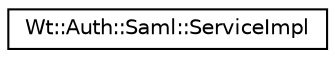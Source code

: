 digraph "Graphical Class Hierarchy"
{
 // LATEX_PDF_SIZE
  edge [fontname="Helvetica",fontsize="10",labelfontname="Helvetica",labelfontsize="10"];
  node [fontname="Helvetica",fontsize="10",shape=record];
  rankdir="LR";
  Node0 [label="Wt::Auth::Saml::ServiceImpl",height=0.2,width=0.4,color="black", fillcolor="white", style="filled",URL="$classWt_1_1Auth_1_1Saml_1_1ServiceImpl.html",tooltip=" "];
}
